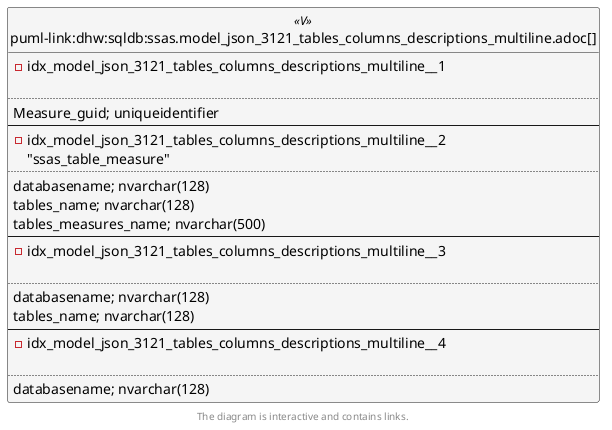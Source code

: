 @startuml
left to right direction
'top to bottom direction
hide circle
'avoide "." issues:
set namespaceSeparator none


skinparam class {
  BackgroundColor White
  BackgroundColor<<FN>> Yellow
  BackgroundColor<<FS>> Yellow
  BackgroundColor<<FT>> LightGray
  BackgroundColor<<IF>> Yellow
  BackgroundColor<<IS>> Yellow
  BackgroundColor<<P>> Aqua
  BackgroundColor<<PC>> Aqua
  BackgroundColor<<SN>> Yellow
  BackgroundColor<<SO>> SlateBlue
  BackgroundColor<<TF>> LightGray
  BackgroundColor<<TR>> Tomato
  BackgroundColor<<U>> White
  BackgroundColor<<V>> WhiteSmoke
  BackgroundColor<<X>> Aqua
  BackgroundColor<<external>> AliceBlue
}


entity "puml-link:dhw:sqldb:ssas.model_json_3121_tables_columns_descriptions_multiline.adoc[]" as ssas.model_json_3121_tables_columns_descriptions_multiline << V >> {
- idx_model_json_3121_tables_columns_descriptions_multiline__1

..
Measure_guid; uniqueidentifier
--
- idx_model_json_3121_tables_columns_descriptions_multiline__2
"ssas_table_measure"
..
databasename; nvarchar(128)
tables_name; nvarchar(128)
tables_measures_name; nvarchar(500)
--
- idx_model_json_3121_tables_columns_descriptions_multiline__3

..
databasename; nvarchar(128)
tables_name; nvarchar(128)
--
- idx_model_json_3121_tables_columns_descriptions_multiline__4

..
databasename; nvarchar(128)
}

footer The diagram is interactive and contains links.
@enduml


